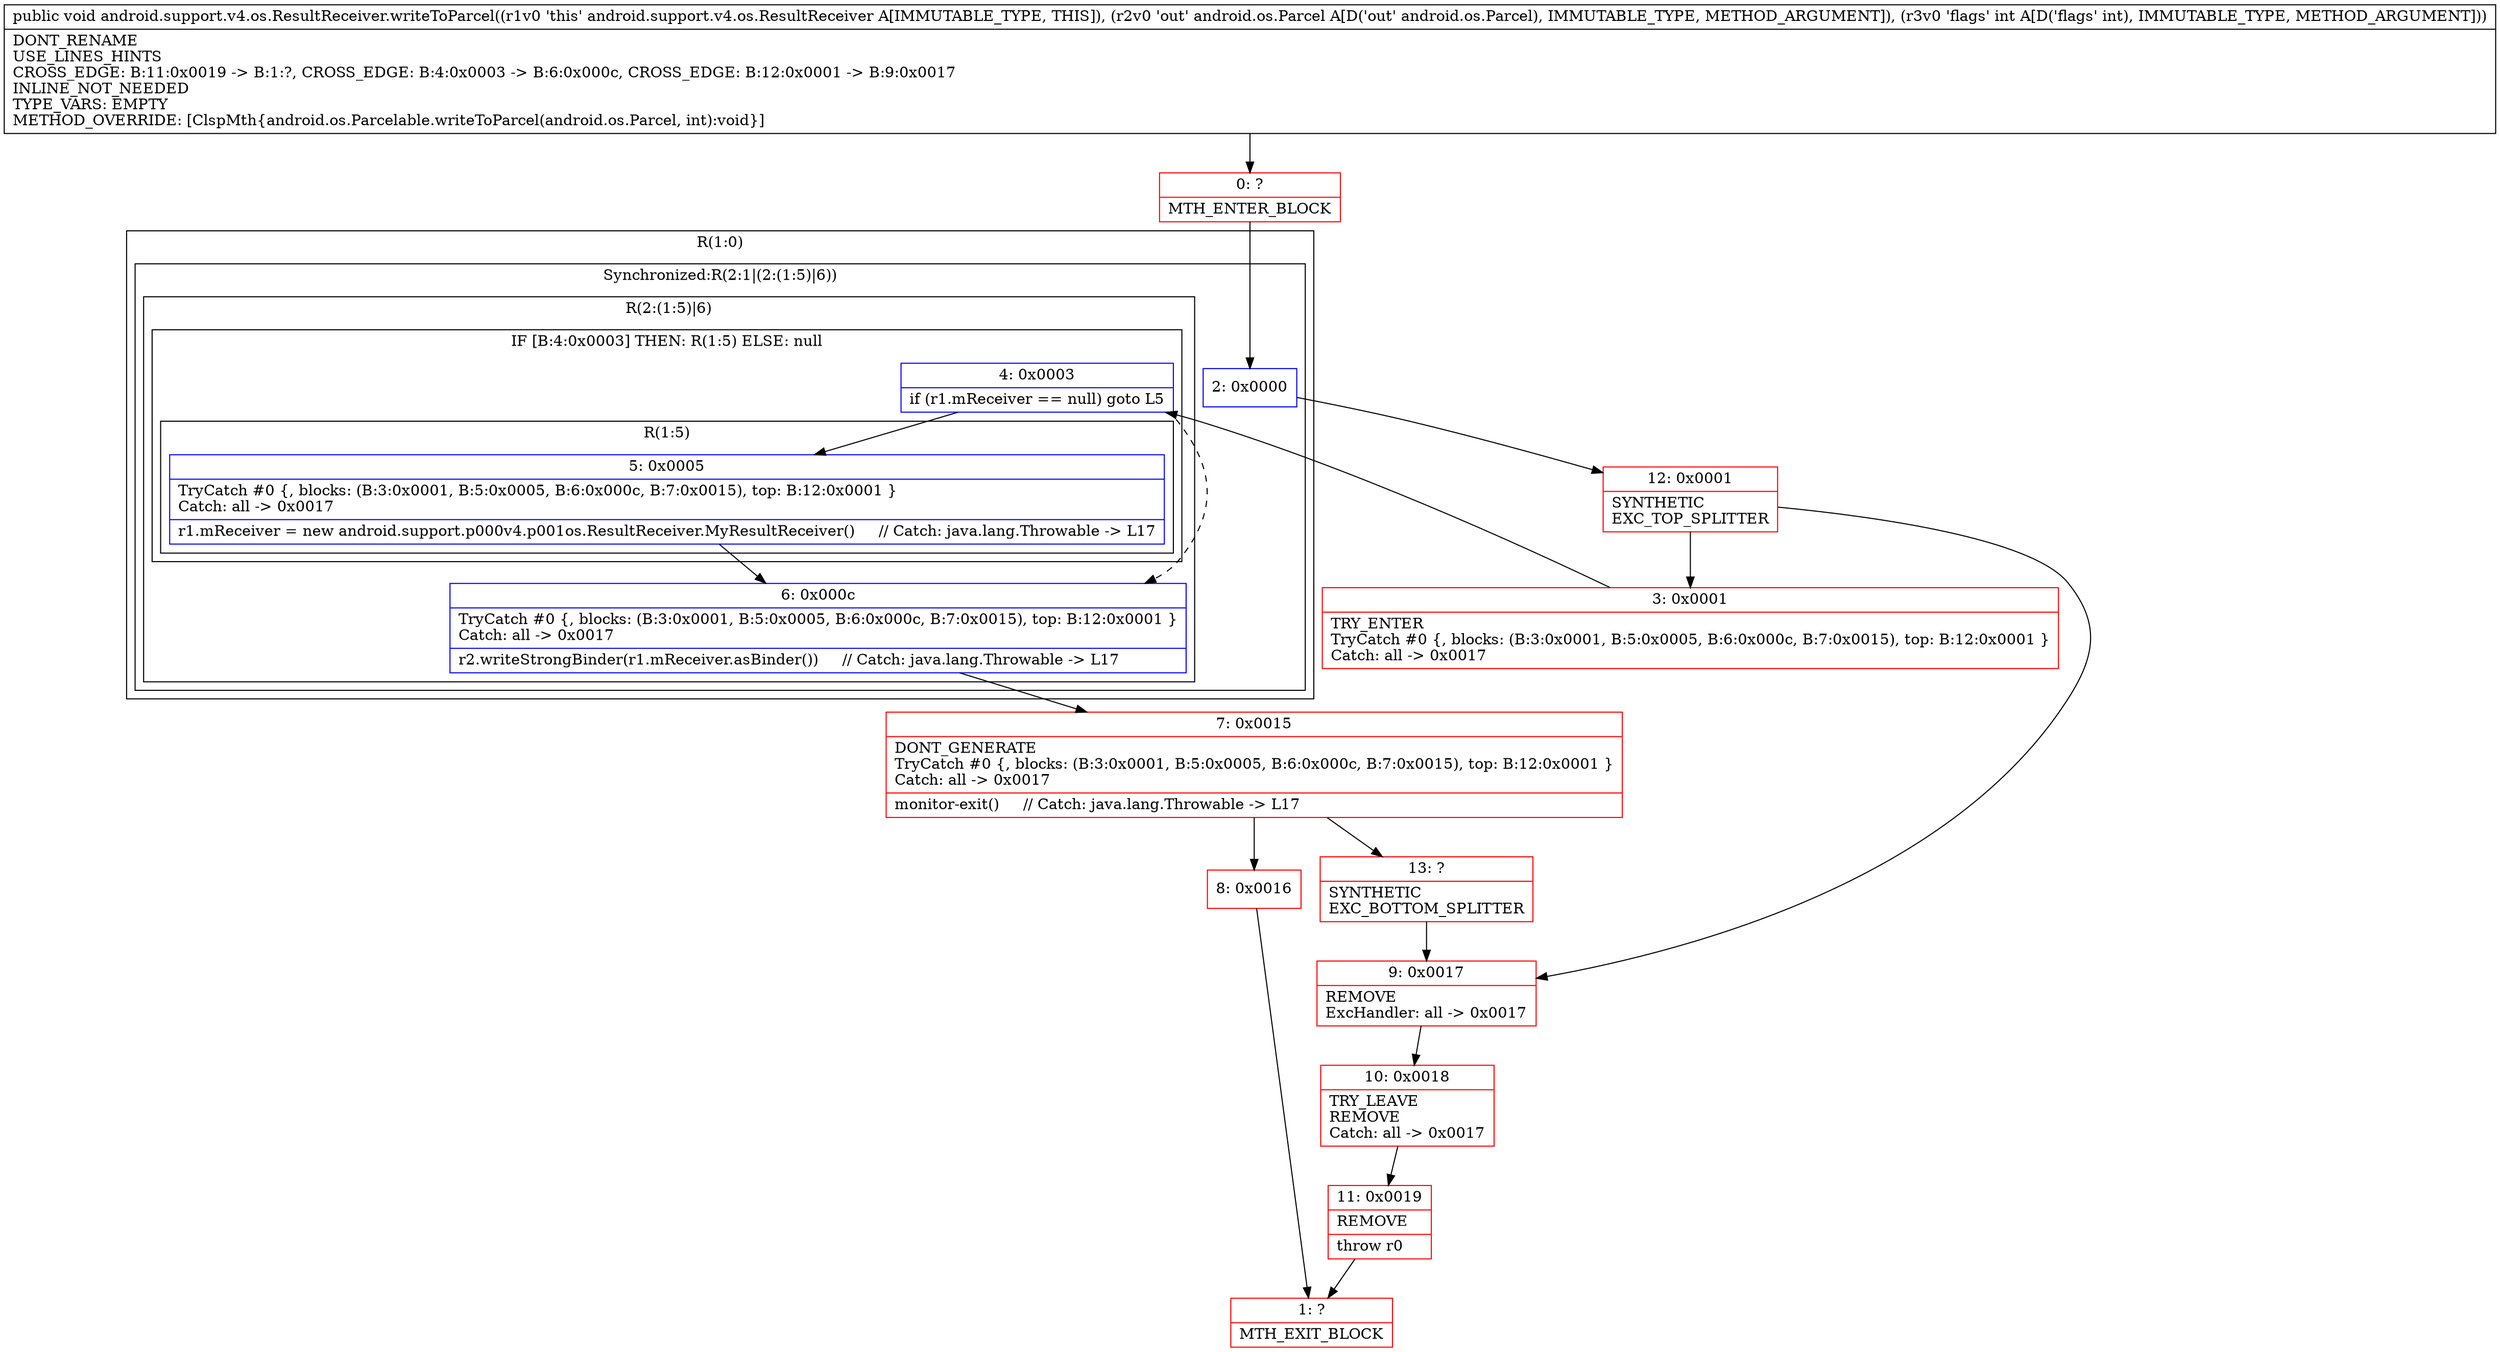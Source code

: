 digraph "CFG forandroid.support.v4.os.ResultReceiver.writeToParcel(Landroid\/os\/Parcel;I)V" {
subgraph cluster_Region_286048841 {
label = "R(1:0)";
node [shape=record,color=blue];
subgraph cluster_SynchronizedRegion_311095156 {
label = "Synchronized:R(2:1|(2:(1:5)|6))";
node [shape=record,color=blue];
Node_2 [shape=record,label="{2\:\ 0x0000}"];
subgraph cluster_Region_128556073 {
label = "R(2:(1:5)|6)";
node [shape=record,color=blue];
subgraph cluster_IfRegion_506284473 {
label = "IF [B:4:0x0003] THEN: R(1:5) ELSE: null";
node [shape=record,color=blue];
Node_4 [shape=record,label="{4\:\ 0x0003|if (r1.mReceiver == null) goto L5\l}"];
subgraph cluster_Region_1774509759 {
label = "R(1:5)";
node [shape=record,color=blue];
Node_5 [shape=record,label="{5\:\ 0x0005|TryCatch #0 \{, blocks: (B:3:0x0001, B:5:0x0005, B:6:0x000c, B:7:0x0015), top: B:12:0x0001 \}\lCatch: all \-\> 0x0017\l|r1.mReceiver = new android.support.p000v4.p001os.ResultReceiver.MyResultReceiver()     \/\/ Catch: java.lang.Throwable \-\> L17\l}"];
}
}
Node_6 [shape=record,label="{6\:\ 0x000c|TryCatch #0 \{, blocks: (B:3:0x0001, B:5:0x0005, B:6:0x000c, B:7:0x0015), top: B:12:0x0001 \}\lCatch: all \-\> 0x0017\l|r2.writeStrongBinder(r1.mReceiver.asBinder())     \/\/ Catch: java.lang.Throwable \-\> L17\l}"];
}
}
}
Node_0 [shape=record,color=red,label="{0\:\ ?|MTH_ENTER_BLOCK\l}"];
Node_12 [shape=record,color=red,label="{12\:\ 0x0001|SYNTHETIC\lEXC_TOP_SPLITTER\l}"];
Node_3 [shape=record,color=red,label="{3\:\ 0x0001|TRY_ENTER\lTryCatch #0 \{, blocks: (B:3:0x0001, B:5:0x0005, B:6:0x000c, B:7:0x0015), top: B:12:0x0001 \}\lCatch: all \-\> 0x0017\l}"];
Node_7 [shape=record,color=red,label="{7\:\ 0x0015|DONT_GENERATE\lTryCatch #0 \{, blocks: (B:3:0x0001, B:5:0x0005, B:6:0x000c, B:7:0x0015), top: B:12:0x0001 \}\lCatch: all \-\> 0x0017\l|monitor\-exit()     \/\/ Catch: java.lang.Throwable \-\> L17\l}"];
Node_8 [shape=record,color=red,label="{8\:\ 0x0016}"];
Node_1 [shape=record,color=red,label="{1\:\ ?|MTH_EXIT_BLOCK\l}"];
Node_13 [shape=record,color=red,label="{13\:\ ?|SYNTHETIC\lEXC_BOTTOM_SPLITTER\l}"];
Node_9 [shape=record,color=red,label="{9\:\ 0x0017|REMOVE\lExcHandler: all \-\> 0x0017\l}"];
Node_10 [shape=record,color=red,label="{10\:\ 0x0018|TRY_LEAVE\lREMOVE\lCatch: all \-\> 0x0017\l}"];
Node_11 [shape=record,color=red,label="{11\:\ 0x0019|REMOVE\l|throw r0\l}"];
MethodNode[shape=record,label="{public void android.support.v4.os.ResultReceiver.writeToParcel((r1v0 'this' android.support.v4.os.ResultReceiver A[IMMUTABLE_TYPE, THIS]), (r2v0 'out' android.os.Parcel A[D('out' android.os.Parcel), IMMUTABLE_TYPE, METHOD_ARGUMENT]), (r3v0 'flags' int A[D('flags' int), IMMUTABLE_TYPE, METHOD_ARGUMENT]))  | DONT_RENAME\lUSE_LINES_HINTS\lCROSS_EDGE: B:11:0x0019 \-\> B:1:?, CROSS_EDGE: B:4:0x0003 \-\> B:6:0x000c, CROSS_EDGE: B:12:0x0001 \-\> B:9:0x0017\lINLINE_NOT_NEEDED\lTYPE_VARS: EMPTY\lMETHOD_OVERRIDE: [ClspMth\{android.os.Parcelable.writeToParcel(android.os.Parcel, int):void\}]\l}"];
MethodNode -> Node_0;Node_2 -> Node_12;
Node_4 -> Node_5;
Node_4 -> Node_6[style=dashed];
Node_5 -> Node_6;
Node_6 -> Node_7;
Node_0 -> Node_2;
Node_12 -> Node_3;
Node_12 -> Node_9;
Node_3 -> Node_4;
Node_7 -> Node_8;
Node_7 -> Node_13;
Node_8 -> Node_1;
Node_13 -> Node_9;
Node_9 -> Node_10;
Node_10 -> Node_11;
Node_11 -> Node_1;
}

